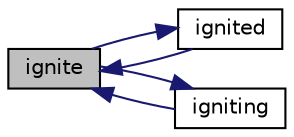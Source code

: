 digraph "ignite"
{
  bgcolor="transparent";
  edge [fontname="Helvetica",fontsize="10",labelfontname="Helvetica",labelfontsize="10"];
  node [fontname="Helvetica",fontsize="10",shape=record];
  rankdir="LR";
  Node1 [label="ignite",height=0.2,width=0.4,color="black", fillcolor="grey75", style="filled", fontcolor="black"];
  Node1 -> Node2 [dir="back",color="midnightblue",fontsize="10",style="solid",fontname="Helvetica"];
  Node2 [label="ignited",height=0.2,width=0.4,color="black",URL="$a01048.html#af56734c1937472577aa149dbdfd9500e",tooltip="Has the mixture been ignited? "];
  Node2 -> Node1 [dir="back",color="midnightblue",fontsize="10",style="solid",fontname="Helvetica"];
  Node1 -> Node3 [dir="back",color="midnightblue",fontsize="10",style="solid",fontname="Helvetica"];
  Node3 [label="igniting",height=0.2,width=0.4,color="black",URL="$a01048.html#ab0a4e0c56b2f4b9896b829e9dc8cff14",tooltip="Are any of the ignition site currently igniting. "];
  Node3 -> Node1 [dir="back",color="midnightblue",fontsize="10",style="solid",fontname="Helvetica"];
}
